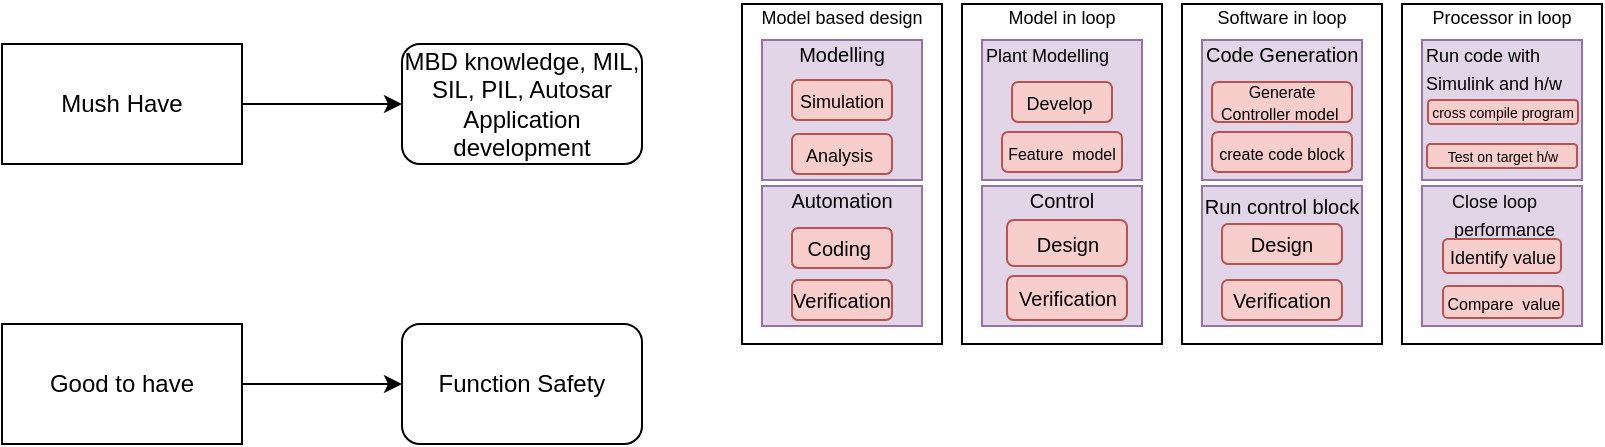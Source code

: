 <mxfile version="21.5.0" type="github">
  <diagram name="Page-1" id="16Q1cNrQv2rdTrqkt40l">
    <mxGraphModel dx="629" dy="362" grid="1" gridSize="10" guides="1" tooltips="1" connect="1" arrows="1" fold="1" page="1" pageScale="1" pageWidth="1169" pageHeight="827" math="0" shadow="0">
      <root>
        <mxCell id="0" />
        <mxCell id="1" parent="0" />
        <mxCell id="a_WVWsSqcVNzdaxwtKmt-23" value="" style="edgeStyle=orthogonalEdgeStyle;rounded=0;orthogonalLoop=1;jettySize=auto;html=1;" edge="1" parent="1" source="a_WVWsSqcVNzdaxwtKmt-16" target="a_WVWsSqcVNzdaxwtKmt-17">
          <mxGeometry relative="1" as="geometry" />
        </mxCell>
        <mxCell id="a_WVWsSqcVNzdaxwtKmt-16" value="Mush Have" style="rounded=0;whiteSpace=wrap;html=1;" vertex="1" parent="1">
          <mxGeometry x="20" y="30" width="120" height="60" as="geometry" />
        </mxCell>
        <mxCell id="a_WVWsSqcVNzdaxwtKmt-17" value="MBD knowledge, MIL, SIL, PIL, Autosar Application development" style="rounded=1;whiteSpace=wrap;html=1;" vertex="1" parent="1">
          <mxGeometry x="220" y="30" width="120" height="60" as="geometry" />
        </mxCell>
        <mxCell id="a_WVWsSqcVNzdaxwtKmt-22" value="" style="edgeStyle=orthogonalEdgeStyle;rounded=0;orthogonalLoop=1;jettySize=auto;html=1;" edge="1" parent="1" source="a_WVWsSqcVNzdaxwtKmt-18" target="a_WVWsSqcVNzdaxwtKmt-20">
          <mxGeometry relative="1" as="geometry" />
        </mxCell>
        <mxCell id="a_WVWsSqcVNzdaxwtKmt-18" value="Good to have" style="rounded=0;whiteSpace=wrap;html=1;" vertex="1" parent="1">
          <mxGeometry x="20" y="170" width="120" height="60" as="geometry" />
        </mxCell>
        <mxCell id="a_WVWsSqcVNzdaxwtKmt-20" value="Function Safety" style="rounded=1;whiteSpace=wrap;html=1;" vertex="1" parent="1">
          <mxGeometry x="220" y="170" width="120" height="60" as="geometry" />
        </mxCell>
        <mxCell id="a_WVWsSqcVNzdaxwtKmt-40" value="" style="group" vertex="1" connectable="0" parent="1">
          <mxGeometry x="390" y="10" width="100" height="170" as="geometry" />
        </mxCell>
        <mxCell id="a_WVWsSqcVNzdaxwtKmt-38" value="&lt;font style=&quot;font-size: 9px;&quot;&gt;Model based design&lt;br&gt;&lt;br&gt;&lt;br&gt;&lt;br&gt;&lt;br&gt;&lt;br&gt;&lt;br&gt;&lt;br&gt;&lt;br&gt;&lt;br&gt;&lt;br&gt;&lt;br&gt;&lt;/font&gt;" style="rounded=0;whiteSpace=wrap;html=1;" vertex="1" parent="a_WVWsSqcVNzdaxwtKmt-40">
          <mxGeometry width="100" height="170" as="geometry" />
        </mxCell>
        <mxCell id="a_WVWsSqcVNzdaxwtKmt-39" value="" style="group" vertex="1" connectable="0" parent="a_WVWsSqcVNzdaxwtKmt-40">
          <mxGeometry x="10" y="18" width="80" height="143" as="geometry" />
        </mxCell>
        <mxCell id="a_WVWsSqcVNzdaxwtKmt-28" value="&lt;font style=&quot;font-size: 10px;&quot;&gt;Automation&lt;br&gt;&lt;br&gt;&lt;br&gt;&lt;br&gt;&lt;br&gt;&lt;/font&gt;" style="rounded=0;whiteSpace=wrap;html=1;fillColor=#e1d5e7;strokeColor=#9673a6;" vertex="1" parent="a_WVWsSqcVNzdaxwtKmt-39">
          <mxGeometry y="73" width="80" height="70" as="geometry" />
        </mxCell>
        <mxCell id="a_WVWsSqcVNzdaxwtKmt-33" value="&lt;font style=&quot;font-size: 10px;&quot;&gt;Coding&amp;nbsp;&lt;/font&gt;" style="rounded=1;whiteSpace=wrap;html=1;align=center;fillColor=#f8cecc;strokeColor=#b85450;" vertex="1" parent="a_WVWsSqcVNzdaxwtKmt-39">
          <mxGeometry x="15" y="94" width="50" height="20" as="geometry" />
        </mxCell>
        <mxCell id="a_WVWsSqcVNzdaxwtKmt-34" value="&lt;font style=&quot;font-size: 10px;&quot;&gt;Verification&lt;/font&gt;" style="rounded=1;whiteSpace=wrap;html=1;align=center;fillColor=#f8cecc;strokeColor=#b85450;" vertex="1" parent="a_WVWsSqcVNzdaxwtKmt-39">
          <mxGeometry x="15" y="120" width="50" height="20" as="geometry" />
        </mxCell>
        <mxCell id="a_WVWsSqcVNzdaxwtKmt-37" value="" style="group;fillColor=#008a00;fontColor=#ffffff;strokeColor=#005700;" vertex="1" connectable="0" parent="a_WVWsSqcVNzdaxwtKmt-39">
          <mxGeometry width="80" height="70" as="geometry" />
        </mxCell>
        <mxCell id="a_WVWsSqcVNzdaxwtKmt-24" value="&lt;font style=&quot;font-size: 10px;&quot;&gt;Modelling&lt;br&gt;&lt;br&gt;&lt;br&gt;&lt;br&gt;&lt;br&gt;&lt;/font&gt;" style="rounded=0;whiteSpace=wrap;html=1;fillColor=#e1d5e7;strokeColor=#9673a6;" vertex="1" parent="a_WVWsSqcVNzdaxwtKmt-37">
          <mxGeometry width="80" height="70" as="geometry" />
        </mxCell>
        <mxCell id="a_WVWsSqcVNzdaxwtKmt-26" value="&lt;font style=&quot;font-size: 9px;&quot;&gt;Analysis&amp;nbsp;&lt;/font&gt;" style="rounded=1;whiteSpace=wrap;html=1;align=center;fillColor=#f8cecc;strokeColor=#b85450;" vertex="1" parent="a_WVWsSqcVNzdaxwtKmt-37">
          <mxGeometry x="15" y="47" width="50" height="20" as="geometry" />
        </mxCell>
        <mxCell id="a_WVWsSqcVNzdaxwtKmt-25" value="&lt;font style=&quot;font-size: 9px;&quot;&gt;Simulation&lt;/font&gt;" style="rounded=1;whiteSpace=wrap;html=1;align=center;fillColor=#f8cecc;strokeColor=#b85450;" vertex="1" parent="a_WVWsSqcVNzdaxwtKmt-39">
          <mxGeometry x="15" y="20" width="50" height="20" as="geometry" />
        </mxCell>
        <mxCell id="a_WVWsSqcVNzdaxwtKmt-44" value="" style="group" vertex="1" connectable="0" parent="1">
          <mxGeometry x="500" y="10" width="100" height="170" as="geometry" />
        </mxCell>
        <mxCell id="a_WVWsSqcVNzdaxwtKmt-45" value="&lt;font style=&quot;font-size: 9px;&quot;&gt;Model in loop&lt;br&gt;&lt;br&gt;&lt;br&gt;&lt;br&gt;&lt;br&gt;&lt;br&gt;&lt;br&gt;&lt;br&gt;&lt;br&gt;&lt;br&gt;&lt;br&gt;&lt;br&gt;&lt;/font&gt;" style="rounded=0;whiteSpace=wrap;html=1;" vertex="1" parent="a_WVWsSqcVNzdaxwtKmt-44">
          <mxGeometry width="100" height="170" as="geometry" />
        </mxCell>
        <mxCell id="a_WVWsSqcVNzdaxwtKmt-46" value="" style="group" vertex="1" connectable="0" parent="a_WVWsSqcVNzdaxwtKmt-44">
          <mxGeometry x="10" y="18" width="80" height="143" as="geometry" />
        </mxCell>
        <mxCell id="a_WVWsSqcVNzdaxwtKmt-47" value="&lt;font style=&quot;font-size: 10px;&quot;&gt;Control&lt;br&gt;&lt;br&gt;&lt;br&gt;&lt;br&gt;&lt;br&gt;&lt;/font&gt;" style="rounded=0;whiteSpace=wrap;html=1;fillColor=#e1d5e7;strokeColor=#9673a6;" vertex="1" parent="a_WVWsSqcVNzdaxwtKmt-46">
          <mxGeometry y="73" width="80" height="70" as="geometry" />
        </mxCell>
        <mxCell id="a_WVWsSqcVNzdaxwtKmt-48" value="&lt;font style=&quot;font-size: 10px;&quot;&gt;Design&lt;/font&gt;" style="rounded=1;whiteSpace=wrap;html=1;align=center;fillColor=#f8cecc;strokeColor=#b85450;" vertex="1" parent="a_WVWsSqcVNzdaxwtKmt-46">
          <mxGeometry x="12.5" y="90" width="60" height="23" as="geometry" />
        </mxCell>
        <mxCell id="a_WVWsSqcVNzdaxwtKmt-49" value="&lt;font style=&quot;font-size: 10px;&quot;&gt;Verification&lt;/font&gt;" style="rounded=1;whiteSpace=wrap;html=1;align=center;fillColor=#f8cecc;strokeColor=#b85450;" vertex="1" parent="a_WVWsSqcVNzdaxwtKmt-46">
          <mxGeometry x="12.5" y="118" width="60" height="22" as="geometry" />
        </mxCell>
        <mxCell id="a_WVWsSqcVNzdaxwtKmt-50" value="" style="group;fillColor=#008a00;fontColor=#ffffff;strokeColor=#005700;" vertex="1" connectable="0" parent="a_WVWsSqcVNzdaxwtKmt-46">
          <mxGeometry width="80" height="70" as="geometry" />
        </mxCell>
        <mxCell id="a_WVWsSqcVNzdaxwtKmt-51" value="&lt;font style=&quot;font-size: 9px;&quot;&gt;&lt;font style=&quot;font-size: 9px;&quot;&gt;Plant Modelling&lt;br&gt;&lt;br&gt;&lt;/font&gt;&lt;br&gt;&lt;br&gt;&lt;br&gt;&lt;/font&gt;" style="rounded=0;whiteSpace=wrap;html=1;fillColor=#e1d5e7;strokeColor=#9673a6;align=left;" vertex="1" parent="a_WVWsSqcVNzdaxwtKmt-50">
          <mxGeometry width="80" height="70" as="geometry" />
        </mxCell>
        <mxCell id="a_WVWsSqcVNzdaxwtKmt-52" value="&lt;font style=&quot;font-size: 9px;&quot;&gt;Develop&amp;nbsp;&lt;/font&gt;" style="rounded=1;whiteSpace=wrap;html=1;align=center;fillColor=#f8cecc;strokeColor=#b85450;" vertex="1" parent="a_WVWsSqcVNzdaxwtKmt-50">
          <mxGeometry x="15" y="21" width="50" height="20" as="geometry" />
        </mxCell>
        <mxCell id="a_WVWsSqcVNzdaxwtKmt-53" value="&lt;p style=&quot;line-height: 100%;&quot;&gt;&lt;font style=&quot;font-size: 8px;&quot;&gt;Feature&amp;nbsp; model&lt;/font&gt;&lt;/p&gt;" style="rounded=1;whiteSpace=wrap;html=1;align=center;fillColor=#f8cecc;strokeColor=#b85450;" vertex="1" parent="a_WVWsSqcVNzdaxwtKmt-50">
          <mxGeometry x="10" y="46" width="60" height="20" as="geometry" />
        </mxCell>
        <mxCell id="a_WVWsSqcVNzdaxwtKmt-55" value="" style="group" vertex="1" connectable="0" parent="1">
          <mxGeometry x="610" y="10" width="100" height="170" as="geometry" />
        </mxCell>
        <mxCell id="a_WVWsSqcVNzdaxwtKmt-56" value="&lt;font style=&quot;font-size: 9px;&quot;&gt;Software in loop&lt;br&gt;&lt;br&gt;&lt;br&gt;&lt;br&gt;&lt;br&gt;&lt;br&gt;&lt;br&gt;&lt;br&gt;&lt;br&gt;&lt;br&gt;&lt;br&gt;&lt;br&gt;&lt;/font&gt;" style="rounded=0;whiteSpace=wrap;html=1;" vertex="1" parent="a_WVWsSqcVNzdaxwtKmt-55">
          <mxGeometry width="100" height="170" as="geometry" />
        </mxCell>
        <mxCell id="a_WVWsSqcVNzdaxwtKmt-57" value="" style="group" vertex="1" connectable="0" parent="a_WVWsSqcVNzdaxwtKmt-55">
          <mxGeometry x="10" y="18" width="80" height="143" as="geometry" />
        </mxCell>
        <mxCell id="a_WVWsSqcVNzdaxwtKmt-58" value="&lt;p style=&quot;line-height: 80%; font-size: 10px;&quot;&gt;Run control block&lt;br&gt;&lt;br&gt;&lt;br&gt;&lt;br&gt;&lt;br&gt;&lt;/p&gt;&lt;p style=&quot;line-height: 80%; font-size: 10px;&quot;&gt;&lt;br&gt;&lt;/p&gt;" style="rounded=0;whiteSpace=wrap;html=1;fillColor=#e1d5e7;strokeColor=#9673a6;" vertex="1" parent="a_WVWsSqcVNzdaxwtKmt-57">
          <mxGeometry y="73" width="80" height="70" as="geometry" />
        </mxCell>
        <mxCell id="a_WVWsSqcVNzdaxwtKmt-59" value="&lt;font style=&quot;font-size: 10px;&quot;&gt;Design&lt;/font&gt;" style="rounded=1;whiteSpace=wrap;html=1;align=center;fillColor=#f8cecc;strokeColor=#b85450;" vertex="1" parent="a_WVWsSqcVNzdaxwtKmt-57">
          <mxGeometry x="10" y="92" width="60" height="20" as="geometry" />
        </mxCell>
        <mxCell id="a_WVWsSqcVNzdaxwtKmt-60" value="&lt;font style=&quot;font-size: 10px;&quot;&gt;Verification&lt;/font&gt;" style="rounded=1;whiteSpace=wrap;html=1;align=center;fillColor=#f8cecc;strokeColor=#b85450;" vertex="1" parent="a_WVWsSqcVNzdaxwtKmt-57">
          <mxGeometry x="10" y="120" width="60" height="20" as="geometry" />
        </mxCell>
        <mxCell id="a_WVWsSqcVNzdaxwtKmt-61" value="" style="group;fillColor=#008a00;fontColor=#ffffff;strokeColor=#005700;" vertex="1" connectable="0" parent="a_WVWsSqcVNzdaxwtKmt-57">
          <mxGeometry width="80" height="70" as="geometry" />
        </mxCell>
        <mxCell id="a_WVWsSqcVNzdaxwtKmt-62" value="&lt;font style=&quot;font-size: 10px;&quot;&gt;&lt;font style=&quot;font-size: 10px;&quot;&gt;Code Generation&lt;br&gt;&lt;br&gt;&lt;/font&gt;&lt;br&gt;&lt;br&gt;&lt;br&gt;&lt;/font&gt;" style="rounded=0;whiteSpace=wrap;html=1;fillColor=#e1d5e7;strokeColor=#9673a6;align=left;" vertex="1" parent="a_WVWsSqcVNzdaxwtKmt-61">
          <mxGeometry width="80" height="70" as="geometry" />
        </mxCell>
        <mxCell id="a_WVWsSqcVNzdaxwtKmt-63" value="&lt;p style=&quot;line-height: 80%;&quot;&gt;&lt;font style=&quot;font-size: 8px;&quot;&gt;Generate Controller model&amp;nbsp;&lt;/font&gt;&lt;/p&gt;" style="rounded=1;whiteSpace=wrap;html=1;align=center;fillColor=#f8cecc;strokeColor=#b85450;" vertex="1" parent="a_WVWsSqcVNzdaxwtKmt-61">
          <mxGeometry x="5" y="21" width="70" height="20" as="geometry" />
        </mxCell>
        <mxCell id="a_WVWsSqcVNzdaxwtKmt-64" value="&lt;p style=&quot;line-height: 100%;&quot;&gt;&lt;font style=&quot;font-size: 8px;&quot;&gt;create code block&lt;/font&gt;&lt;/p&gt;" style="rounded=1;whiteSpace=wrap;html=1;align=center;fillColor=#f8cecc;strokeColor=#b85450;" vertex="1" parent="a_WVWsSqcVNzdaxwtKmt-61">
          <mxGeometry x="5" y="46" width="70" height="20" as="geometry" />
        </mxCell>
        <mxCell id="a_WVWsSqcVNzdaxwtKmt-65" value="" style="group" vertex="1" connectable="0" parent="1">
          <mxGeometry x="720" y="10" width="100" height="170" as="geometry" />
        </mxCell>
        <mxCell id="a_WVWsSqcVNzdaxwtKmt-66" value="&lt;font style=&quot;font-size: 9px;&quot;&gt;Processor in loop&lt;br&gt;&lt;br&gt;&lt;br&gt;&lt;br&gt;&lt;br&gt;&lt;br&gt;&lt;br&gt;&lt;br&gt;&lt;br&gt;&lt;br&gt;&lt;br&gt;&lt;br&gt;&lt;/font&gt;" style="rounded=0;whiteSpace=wrap;html=1;" vertex="1" parent="a_WVWsSqcVNzdaxwtKmt-65">
          <mxGeometry width="100" height="170" as="geometry" />
        </mxCell>
        <mxCell id="a_WVWsSqcVNzdaxwtKmt-67" value="" style="group" vertex="1" connectable="0" parent="a_WVWsSqcVNzdaxwtKmt-65">
          <mxGeometry x="10" y="18" width="80" height="143" as="geometry" />
        </mxCell>
        <mxCell id="a_WVWsSqcVNzdaxwtKmt-68" value="&lt;p style=&quot;line-height: 90%;&quot;&gt;&lt;/p&gt;&lt;div style=&quot;&quot;&gt;&lt;span style=&quot;font-size: 9px; background-color: initial;&quot;&gt;Close loop&amp;nbsp; &amp;nbsp; &amp;nbsp;performance&lt;/span&gt;&lt;/div&gt;&lt;font style=&quot;font-size: 9px;&quot;&gt;&lt;br&gt;&lt;br&gt;&lt;br&gt;&lt;/font&gt;&lt;p&gt;&lt;/p&gt;" style="rounded=0;whiteSpace=wrap;html=1;fillColor=#e1d5e7;strokeColor=#9673a6;align=center;" vertex="1" parent="a_WVWsSqcVNzdaxwtKmt-67">
          <mxGeometry y="73" width="80" height="70" as="geometry" />
        </mxCell>
        <mxCell id="a_WVWsSqcVNzdaxwtKmt-69" value="&lt;font style=&quot;font-size: 9px;&quot;&gt;Identify value&lt;/font&gt;" style="rounded=1;whiteSpace=wrap;html=1;align=center;fillColor=#f8cecc;strokeColor=#b85450;" vertex="1" parent="a_WVWsSqcVNzdaxwtKmt-67">
          <mxGeometry x="10.5" y="99.5" width="59" height="17" as="geometry" />
        </mxCell>
        <mxCell id="a_WVWsSqcVNzdaxwtKmt-70" value="&lt;font style=&quot;font-size: 8px;&quot;&gt;Compare&amp;nbsp; value&lt;/font&gt;" style="rounded=1;whiteSpace=wrap;html=1;align=center;fillColor=#f8cecc;strokeColor=#b85450;" vertex="1" parent="a_WVWsSqcVNzdaxwtKmt-67">
          <mxGeometry x="10.5" y="123" width="60" height="16" as="geometry" />
        </mxCell>
        <mxCell id="a_WVWsSqcVNzdaxwtKmt-71" value="" style="group;fillColor=#008a00;fontColor=#ffffff;strokeColor=#005700;" vertex="1" connectable="0" parent="a_WVWsSqcVNzdaxwtKmt-67">
          <mxGeometry width="80" height="70" as="geometry" />
        </mxCell>
        <mxCell id="a_WVWsSqcVNzdaxwtKmt-72" value="&lt;font style=&quot;font-size: 9px;&quot;&gt;&lt;font style=&quot;font-size: 9px;&quot;&gt;Run code with Simulink and h/w&lt;br&gt;&lt;br&gt;&lt;/font&gt;&lt;br&gt;&lt;br&gt;&lt;/font&gt;" style="rounded=0;whiteSpace=wrap;html=1;fillColor=#e1d5e7;strokeColor=#9673a6;align=left;" vertex="1" parent="a_WVWsSqcVNzdaxwtKmt-71">
          <mxGeometry width="80" height="70" as="geometry" />
        </mxCell>
        <mxCell id="a_WVWsSqcVNzdaxwtKmt-73" value="&lt;p style=&quot;line-height: 80%;&quot;&gt;&lt;span style=&quot;font-size: 7px;&quot;&gt;cross compile program&lt;/span&gt;&lt;/p&gt;" style="rounded=1;whiteSpace=wrap;html=1;align=center;fillColor=#f8cecc;strokeColor=#b85450;" vertex="1" parent="a_WVWsSqcVNzdaxwtKmt-71">
          <mxGeometry x="3" y="30" width="75" height="12" as="geometry" />
        </mxCell>
        <mxCell id="a_WVWsSqcVNzdaxwtKmt-75" value="&lt;p style=&quot;line-height: 80%;&quot;&gt;&lt;span style=&quot;font-size: 7px;&quot;&gt;Test on target h/w&lt;/span&gt;&lt;/p&gt;" style="rounded=1;whiteSpace=wrap;html=1;align=center;fillColor=#f8cecc;strokeColor=#b85450;" vertex="1" parent="a_WVWsSqcVNzdaxwtKmt-71">
          <mxGeometry x="2.5" y="52" width="75" height="12" as="geometry" />
        </mxCell>
      </root>
    </mxGraphModel>
  </diagram>
</mxfile>

